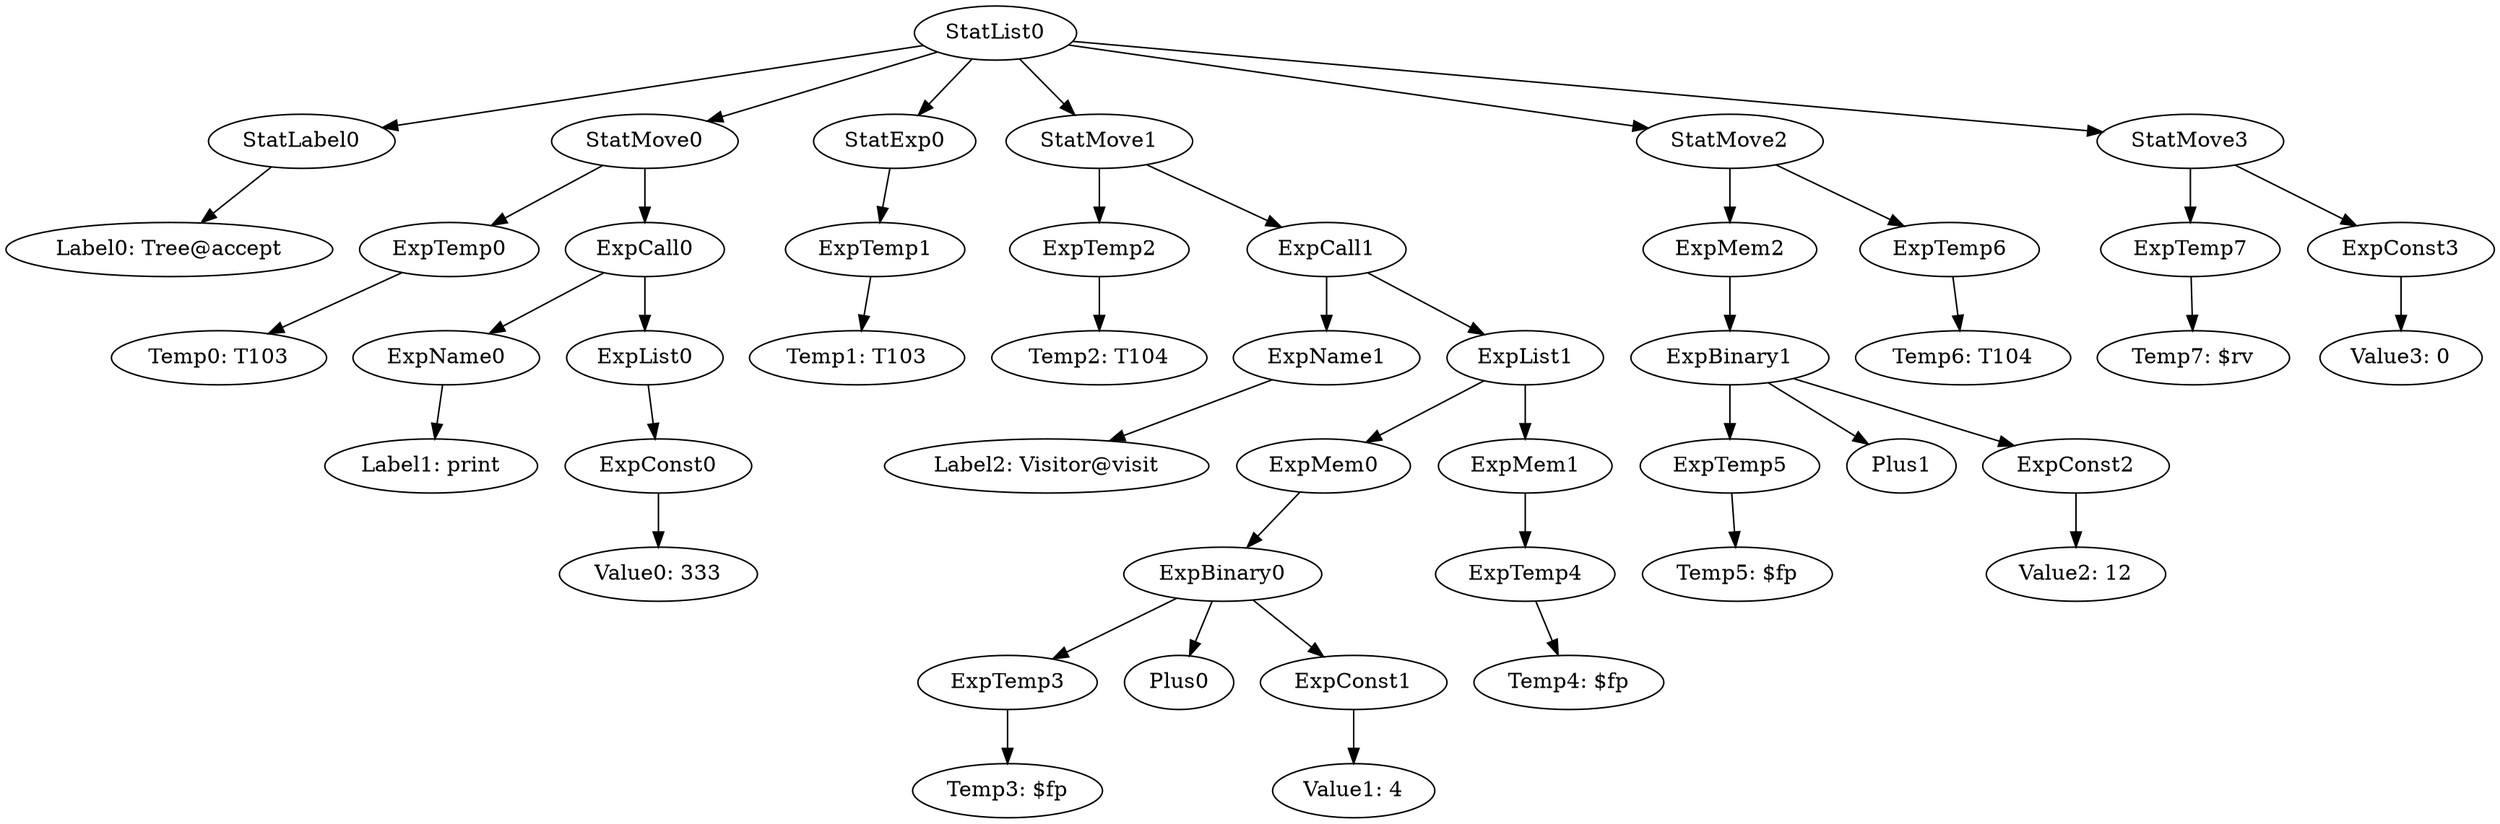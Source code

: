 digraph {
	ordering = out;
	ExpConst3 -> "Value3: 0";
	StatMove3 -> ExpTemp7;
	StatMove3 -> ExpConst3;
	ExpTemp6 -> "Temp6: T104";
	StatMove2 -> ExpMem2;
	StatMove2 -> ExpTemp6;
	ExpConst2 -> "Value2: 12";
	ExpBinary1 -> ExpTemp5;
	ExpBinary1 -> Plus1;
	ExpBinary1 -> ExpConst2;
	ExpList0 -> ExpConst0;
	ExpCall1 -> ExpName1;
	ExpCall1 -> ExpList1;
	ExpMem2 -> ExpBinary1;
	ExpCall0 -> ExpName0;
	ExpCall0 -> ExpList0;
	ExpTemp7 -> "Temp7: $rv";
	ExpTemp4 -> "Temp4: $fp";
	ExpName0 -> "Label1: print";
	StatExp0 -> ExpTemp1;
	ExpTemp0 -> "Temp0: T103";
	ExpConst0 -> "Value0: 333";
	ExpMem1 -> ExpTemp4;
	StatLabel0 -> "Label0: Tree@accept";
	StatList0 -> StatLabel0;
	StatList0 -> StatMove0;
	StatList0 -> StatExp0;
	StatList0 -> StatMove1;
	StatList0 -> StatMove2;
	StatList0 -> StatMove3;
	StatMove0 -> ExpTemp0;
	StatMove0 -> ExpCall0;
	ExpTemp2 -> "Temp2: T104";
	StatMove1 -> ExpTemp2;
	StatMove1 -> ExpCall1;
	ExpName1 -> "Label2: Visitor@visit";
	ExpConst1 -> "Value1: 4";
	ExpTemp3 -> "Temp3: $fp";
	ExpBinary0 -> ExpTemp3;
	ExpBinary0 -> Plus0;
	ExpBinary0 -> ExpConst1;
	ExpList1 -> ExpMem0;
	ExpList1 -> ExpMem1;
	ExpMem0 -> ExpBinary0;
	ExpTemp1 -> "Temp1: T103";
	ExpTemp5 -> "Temp5: $fp";
}

